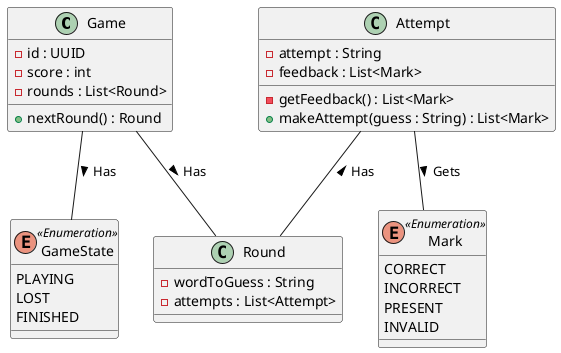 @startuml

Class Game {
    -id : UUID
    -score : int
    -rounds : List<Round>

    +nextRound() : Round
}

Class Round {
    -wordToGuess : String
    -attempts : List<Attempt>
}

Class Attempt {
    -attempt : String
    -feedback : List<Mark>

    -getFeedback() : List<Mark>
    +makeAttempt(guess : String) : List<Mark>
}

Enum Mark {
    CORRECT
    INCORRECT
    PRESENT
    INVALID
}

Enum GameState {
PLAYING
    LOST
    FINISHED
}

Mark <<Enumeration>>
GameState <<Enumeration>>

Game -- Round : Has >
Game -- GameState : Has >
Attempt -- Mark : Gets >
Attempt -- Round : < Has

@enduml